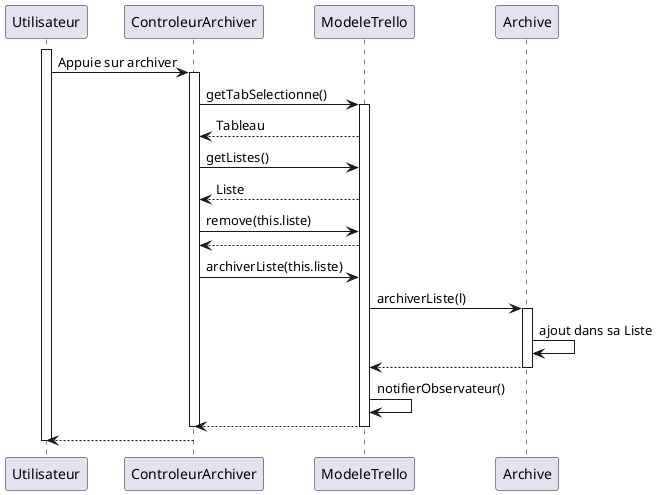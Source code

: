 @startuml

participant Utilisateur as util
participant       ControleurArchiver     as control
participant    ModeleTrello       as mod
participant     Archive       as arch

activate util
util -> control : Appuie sur archiver
activate control
control -> mod : getTabSelectionne()
activate mod
mod --> control : Tableau
control -> mod : getListes()
mod --> control : Liste
control -> mod : remove(this.liste)
mod --> control
control -> mod : archiverListe(this.liste)
mod -> arch : archiverListe(l)
activate arch
arch -> arch : ajout dans sa Liste
arch --> mod
deactivate arch
mod -> mod : notifierObservateur()
mod --> control
deactivate mod
deactivate control
control --> util
deactivate util
@enduml